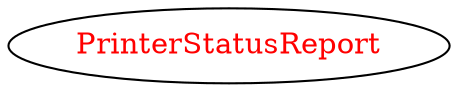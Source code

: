 digraph dependencyGraph {
 concentrate=true;
 ranksep="2.0";
 rankdir="LR"; 
 splines="ortho";
"PrinterStatusReport" [fontcolor="red"];
}